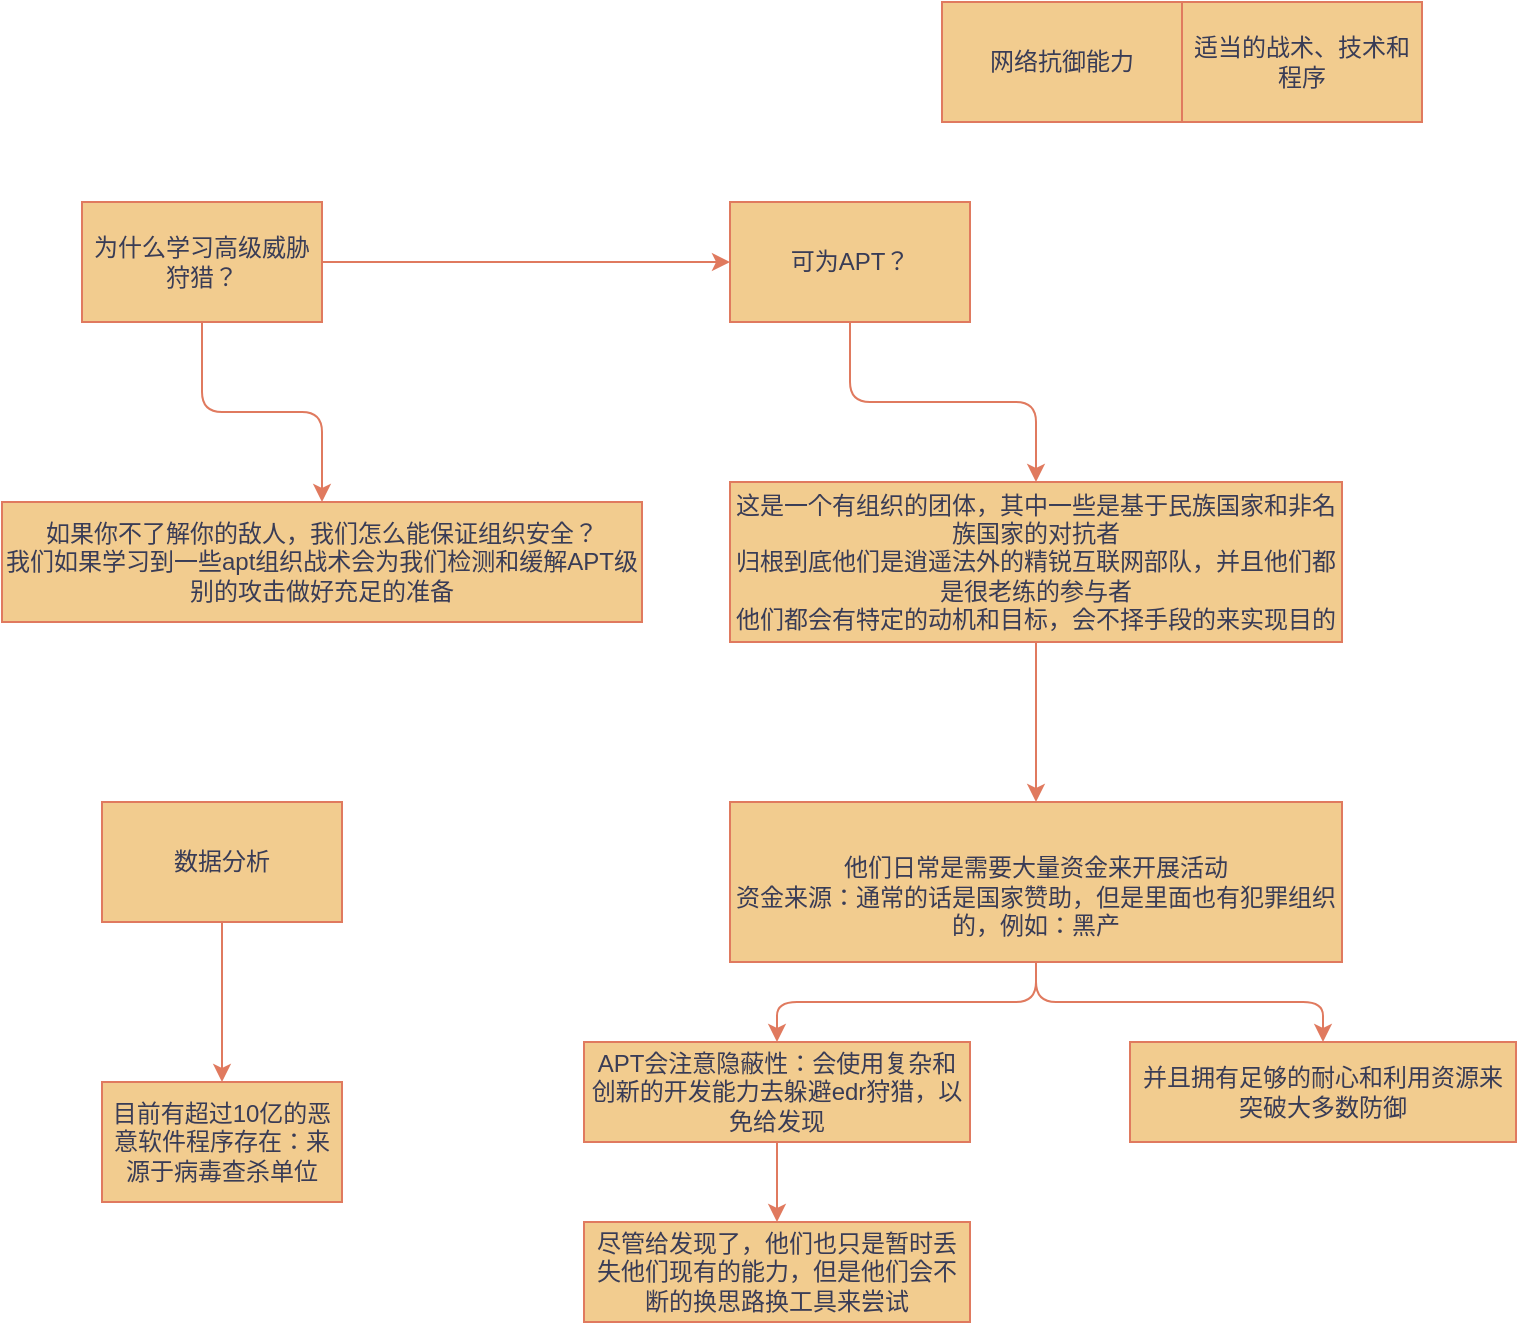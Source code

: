 <mxfile version="20.0.1" type="github">
  <diagram id="LwgvGrflx6afzoeVzQyT" name="第 1 页">
    <mxGraphModel dx="1422" dy="754" grid="1" gridSize="10" guides="1" tooltips="1" connect="1" arrows="1" fold="1" page="1" pageScale="1" pageWidth="827" pageHeight="1169" math="0" shadow="0">
      <root>
        <mxCell id="0" />
        <mxCell id="1" parent="0" />
        <mxCell id="QbbwtuLPcJ2RAxt8Skcp-14" value="适当的战术、技术和程序" style="rounded=0;whiteSpace=wrap;html=1;sketch=0;fontColor=#393C56;strokeColor=#E07A5F;fillColor=#F2CC8F;" vertex="1" parent="1">
          <mxGeometry x="640" y="40" width="120" height="60" as="geometry" />
        </mxCell>
        <mxCell id="QbbwtuLPcJ2RAxt8Skcp-15" value="网络抗御能力" style="rounded=0;whiteSpace=wrap;html=1;sketch=0;fontColor=#393C56;strokeColor=#E07A5F;fillColor=#F2CC8F;" vertex="1" parent="1">
          <mxGeometry x="520" y="40" width="120" height="60" as="geometry" />
        </mxCell>
        <mxCell id="QbbwtuLPcJ2RAxt8Skcp-18" value="" style="edgeStyle=orthogonalEdgeStyle;curved=0;rounded=1;sketch=0;orthogonalLoop=1;jettySize=auto;html=1;fontColor=#393C56;strokeColor=#E07A5F;fillColor=#F2CC8F;" edge="1" parent="1" source="QbbwtuLPcJ2RAxt8Skcp-16" target="QbbwtuLPcJ2RAxt8Skcp-17">
          <mxGeometry relative="1" as="geometry" />
        </mxCell>
        <mxCell id="QbbwtuLPcJ2RAxt8Skcp-20" value="" style="edgeStyle=orthogonalEdgeStyle;curved=0;rounded=1;sketch=0;orthogonalLoop=1;jettySize=auto;html=1;fontColor=#393C56;strokeColor=#E07A5F;fillColor=#F2CC8F;" edge="1" parent="1" source="QbbwtuLPcJ2RAxt8Skcp-16" target="QbbwtuLPcJ2RAxt8Skcp-19">
          <mxGeometry relative="1" as="geometry" />
        </mxCell>
        <mxCell id="QbbwtuLPcJ2RAxt8Skcp-16" value="为什么学习高级威胁狩猎？" style="rounded=0;whiteSpace=wrap;html=1;sketch=0;fontColor=#393C56;strokeColor=#E07A5F;fillColor=#F2CC8F;" vertex="1" parent="1">
          <mxGeometry x="90" y="140" width="120" height="60" as="geometry" />
        </mxCell>
        <mxCell id="QbbwtuLPcJ2RAxt8Skcp-17" value="如果你不了解你的敌人，我们怎么能保证组织安全？&lt;br&gt;我们如果学习到一些apt组织战术会为我们检测和缓解APT级别的攻击做好充足的准备" style="rounded=0;whiteSpace=wrap;html=1;sketch=0;fontColor=#393C56;strokeColor=#E07A5F;fillColor=#F2CC8F;" vertex="1" parent="1">
          <mxGeometry x="50" y="290" width="320" height="60" as="geometry" />
        </mxCell>
        <mxCell id="QbbwtuLPcJ2RAxt8Skcp-23" value="" style="edgeStyle=orthogonalEdgeStyle;curved=0;rounded=1;sketch=0;orthogonalLoop=1;jettySize=auto;html=1;fontColor=#393C56;strokeColor=#E07A5F;fillColor=#F2CC8F;" edge="1" parent="1" source="QbbwtuLPcJ2RAxt8Skcp-19" target="QbbwtuLPcJ2RAxt8Skcp-22">
          <mxGeometry relative="1" as="geometry" />
        </mxCell>
        <mxCell id="QbbwtuLPcJ2RAxt8Skcp-19" value="可为APT？" style="rounded=0;whiteSpace=wrap;html=1;sketch=0;fontColor=#393C56;strokeColor=#E07A5F;fillColor=#F2CC8F;" vertex="1" parent="1">
          <mxGeometry x="414" y="140" width="120" height="60" as="geometry" />
        </mxCell>
        <mxCell id="QbbwtuLPcJ2RAxt8Skcp-25" value="" style="edgeStyle=orthogonalEdgeStyle;curved=0;rounded=1;sketch=0;orthogonalLoop=1;jettySize=auto;html=1;fontColor=#393C56;strokeColor=#E07A5F;fillColor=#F2CC8F;" edge="1" parent="1" source="QbbwtuLPcJ2RAxt8Skcp-22" target="QbbwtuLPcJ2RAxt8Skcp-24">
          <mxGeometry relative="1" as="geometry" />
        </mxCell>
        <mxCell id="QbbwtuLPcJ2RAxt8Skcp-22" value="这是一个有组织的团体，其中一些是基于民族国家和非名族国家的对抗者&lt;br&gt;归根到底他们是逍遥法外的精锐互联网部队，并且他们都是很老练的参与者&lt;br&gt;他们都会有特定的动机和目标，会不择手段的来实现目的" style="rounded=0;whiteSpace=wrap;html=1;sketch=0;fontColor=#393C56;strokeColor=#E07A5F;fillColor=#F2CC8F;" vertex="1" parent="1">
          <mxGeometry x="414" y="280" width="306" height="80" as="geometry" />
        </mxCell>
        <mxCell id="QbbwtuLPcJ2RAxt8Skcp-27" value="" style="edgeStyle=orthogonalEdgeStyle;curved=0;rounded=1;sketch=0;orthogonalLoop=1;jettySize=auto;html=1;fontColor=#393C56;strokeColor=#E07A5F;fillColor=#F2CC8F;" edge="1" parent="1" source="QbbwtuLPcJ2RAxt8Skcp-24" target="QbbwtuLPcJ2RAxt8Skcp-26">
          <mxGeometry relative="1" as="geometry" />
        </mxCell>
        <mxCell id="QbbwtuLPcJ2RAxt8Skcp-30" style="edgeStyle=orthogonalEdgeStyle;curved=0;rounded=1;sketch=0;orthogonalLoop=1;jettySize=auto;html=1;exitX=0.5;exitY=1;exitDx=0;exitDy=0;entryX=0.5;entryY=0;entryDx=0;entryDy=0;fontColor=#393C56;strokeColor=#E07A5F;fillColor=#F2CC8F;" edge="1" parent="1" source="QbbwtuLPcJ2RAxt8Skcp-24" target="QbbwtuLPcJ2RAxt8Skcp-28">
          <mxGeometry relative="1" as="geometry" />
        </mxCell>
        <mxCell id="QbbwtuLPcJ2RAxt8Skcp-24" value="&lt;br&gt;他们日常是需要大量资金来开展活动&lt;br&gt;资金来源：通常的话是国家赞助，但是里面也有犯罪组织的，例如：黑产" style="rounded=0;whiteSpace=wrap;html=1;sketch=0;fontColor=#393C56;strokeColor=#E07A5F;fillColor=#F2CC8F;" vertex="1" parent="1">
          <mxGeometry x="414" y="440" width="306" height="80" as="geometry" />
        </mxCell>
        <mxCell id="QbbwtuLPcJ2RAxt8Skcp-33" value="" style="edgeStyle=orthogonalEdgeStyle;curved=0;rounded=1;sketch=0;orthogonalLoop=1;jettySize=auto;html=1;fontColor=#393C56;strokeColor=#E07A5F;fillColor=#F2CC8F;" edge="1" parent="1" source="QbbwtuLPcJ2RAxt8Skcp-26" target="QbbwtuLPcJ2RAxt8Skcp-32">
          <mxGeometry relative="1" as="geometry" />
        </mxCell>
        <mxCell id="QbbwtuLPcJ2RAxt8Skcp-26" value="APT会注意隐蔽性：会使用复杂和创新的开发能力去躲避edr狩猎，以免给发现" style="whiteSpace=wrap;html=1;fillColor=#F2CC8F;strokeColor=#E07A5F;fontColor=#393C56;rounded=0;sketch=0;" vertex="1" parent="1">
          <mxGeometry x="341" y="560" width="193" height="50" as="geometry" />
        </mxCell>
        <mxCell id="QbbwtuLPcJ2RAxt8Skcp-28" value="并且拥有足够的耐心和利用资源来突破大多数防御" style="whiteSpace=wrap;html=1;fillColor=#F2CC8F;strokeColor=#E07A5F;fontColor=#393C56;rounded=0;sketch=0;" vertex="1" parent="1">
          <mxGeometry x="614" y="560" width="193" height="50" as="geometry" />
        </mxCell>
        <mxCell id="QbbwtuLPcJ2RAxt8Skcp-32" value="尽管给发现了，他们也只是暂时丢失他们现有的能力，但是他们会不断的换思路换工具来尝试" style="whiteSpace=wrap;html=1;fillColor=#F2CC8F;strokeColor=#E07A5F;fontColor=#393C56;rounded=0;sketch=0;" vertex="1" parent="1">
          <mxGeometry x="341" y="650" width="193" height="50" as="geometry" />
        </mxCell>
        <mxCell id="QbbwtuLPcJ2RAxt8Skcp-36" value="" style="edgeStyle=orthogonalEdgeStyle;curved=0;rounded=1;sketch=0;orthogonalLoop=1;jettySize=auto;html=1;fontColor=#393C56;strokeColor=#E07A5F;fillColor=#F2CC8F;" edge="1" parent="1" source="QbbwtuLPcJ2RAxt8Skcp-34" target="QbbwtuLPcJ2RAxt8Skcp-35">
          <mxGeometry relative="1" as="geometry" />
        </mxCell>
        <mxCell id="QbbwtuLPcJ2RAxt8Skcp-34" value="数据分析" style="rounded=0;whiteSpace=wrap;html=1;sketch=0;fontColor=#393C56;strokeColor=#E07A5F;fillColor=#F2CC8F;" vertex="1" parent="1">
          <mxGeometry x="100" y="440" width="120" height="60" as="geometry" />
        </mxCell>
        <mxCell id="QbbwtuLPcJ2RAxt8Skcp-35" value="目前有超过10亿的恶意软件程序存在：来源于病毒查杀单位" style="whiteSpace=wrap;html=1;fillColor=#F2CC8F;strokeColor=#E07A5F;fontColor=#393C56;rounded=0;sketch=0;" vertex="1" parent="1">
          <mxGeometry x="100" y="580" width="120" height="60" as="geometry" />
        </mxCell>
      </root>
    </mxGraphModel>
  </diagram>
</mxfile>
